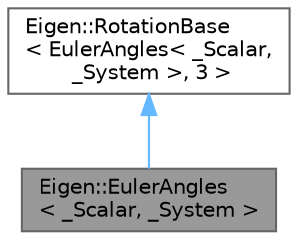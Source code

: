 digraph "Eigen::EulerAngles&lt; _Scalar, _System &gt;"
{
 // LATEX_PDF_SIZE
  bgcolor="transparent";
  edge [fontname=Helvetica,fontsize=10,labelfontname=Helvetica,labelfontsize=10];
  node [fontname=Helvetica,fontsize=10,shape=box,height=0.2,width=0.4];
  Node1 [id="Node000001",label="Eigen::EulerAngles\l\< _Scalar, _System \>",height=0.2,width=0.4,color="gray40", fillcolor="grey60", style="filled", fontcolor="black",tooltip="Represents a rotation in a 3 dimensional space as three Euler angles."];
  Node2 -> Node1 [id="edge1_Node000001_Node000002",dir="back",color="steelblue1",style="solid",tooltip=" "];
  Node2 [id="Node000002",label="Eigen::RotationBase\l\< EulerAngles\< _Scalar,\l _System \>, 3 \>",height=0.2,width=0.4,color="gray40", fillcolor="white", style="filled",URL="$class_eigen_1_1_rotation_base.html",tooltip=" "];
}
